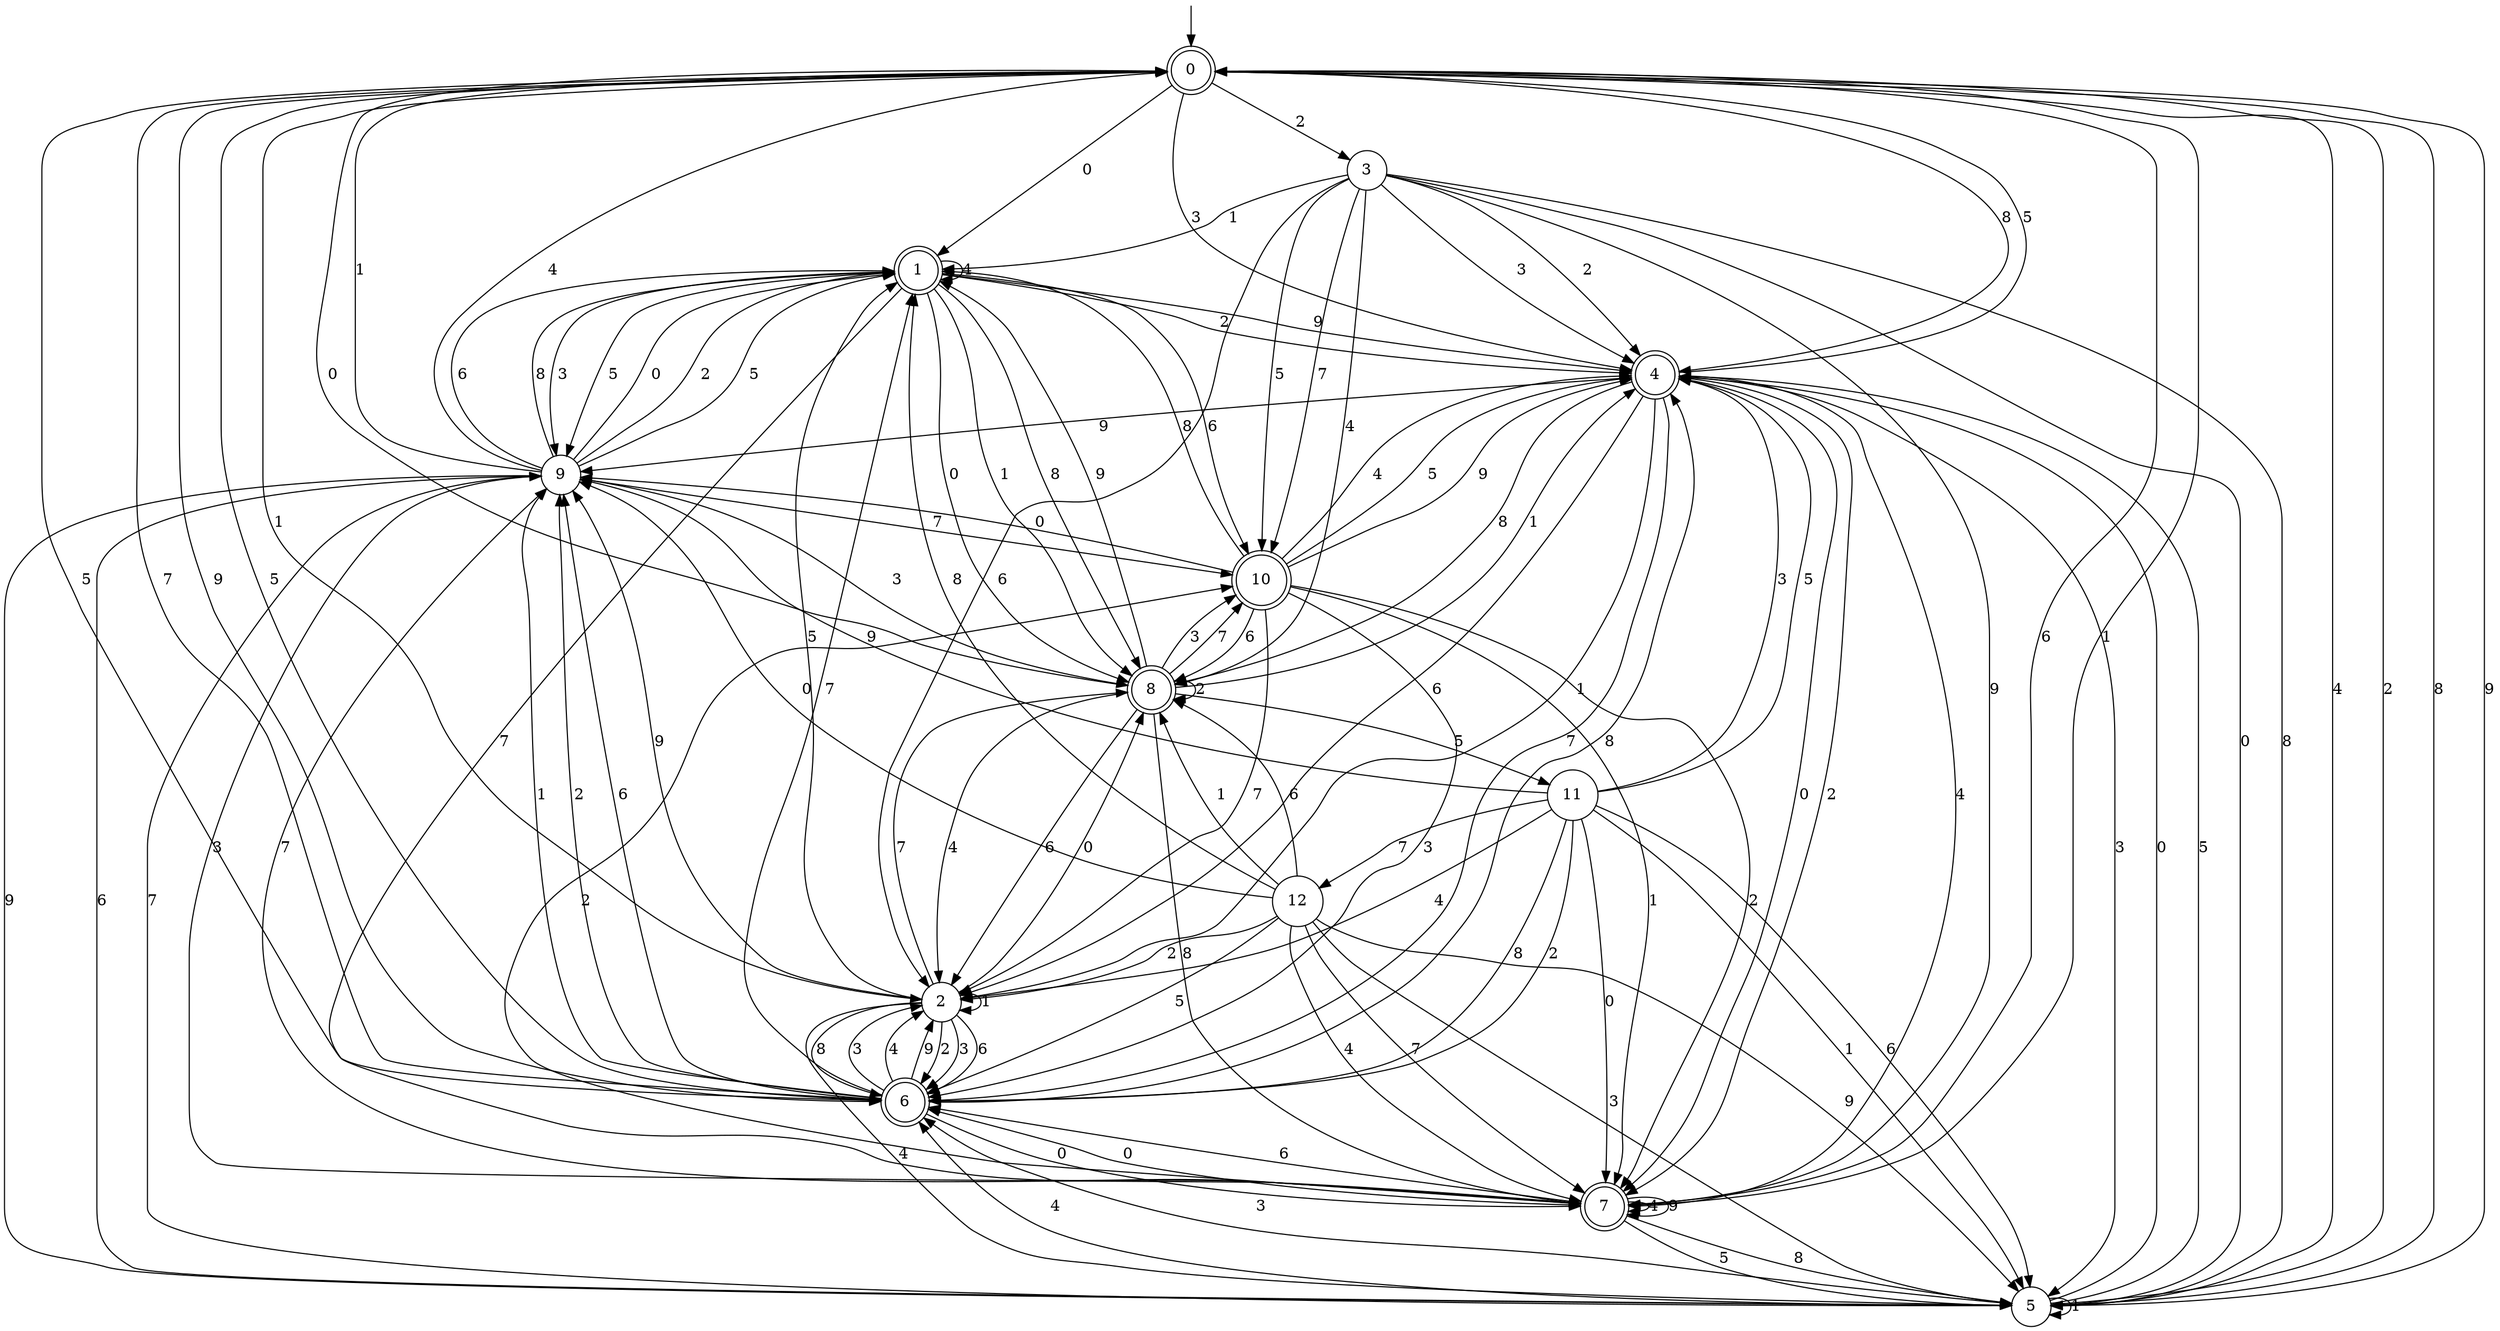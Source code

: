 digraph g {

	s0 [shape="doublecircle" label="0"];
	s1 [shape="doublecircle" label="1"];
	s2 [shape="circle" label="2"];
	s3 [shape="circle" label="3"];
	s4 [shape="doublecircle" label="4"];
	s5 [shape="circle" label="5"];
	s6 [shape="doublecircle" label="6"];
	s7 [shape="doublecircle" label="7"];
	s8 [shape="doublecircle" label="8"];
	s9 [shape="circle" label="9"];
	s10 [shape="doublecircle" label="10"];
	s11 [shape="circle" label="11"];
	s12 [shape="circle" label="12"];
	s0 -> s1 [label="0"];
	s0 -> s2 [label="1"];
	s0 -> s3 [label="2"];
	s0 -> s4 [label="3"];
	s0 -> s5 [label="4"];
	s0 -> s6 [label="5"];
	s0 -> s7 [label="6"];
	s0 -> s6 [label="7"];
	s0 -> s4 [label="8"];
	s0 -> s6 [label="9"];
	s1 -> s8 [label="0"];
	s1 -> s8 [label="1"];
	s1 -> s4 [label="2"];
	s1 -> s9 [label="3"];
	s1 -> s1 [label="4"];
	s1 -> s9 [label="5"];
	s1 -> s10 [label="6"];
	s1 -> s7 [label="7"];
	s1 -> s8 [label="8"];
	s1 -> s4 [label="9"];
	s2 -> s8 [label="0"];
	s2 -> s2 [label="1"];
	s2 -> s6 [label="2"];
	s2 -> s6 [label="3"];
	s2 -> s5 [label="4"];
	s2 -> s1 [label="5"];
	s2 -> s6 [label="6"];
	s2 -> s8 [label="7"];
	s2 -> s6 [label="8"];
	s2 -> s9 [label="9"];
	s3 -> s5 [label="0"];
	s3 -> s1 [label="1"];
	s3 -> s4 [label="2"];
	s3 -> s4 [label="3"];
	s3 -> s8 [label="4"];
	s3 -> s10 [label="5"];
	s3 -> s2 [label="6"];
	s3 -> s10 [label="7"];
	s3 -> s5 [label="8"];
	s3 -> s7 [label="9"];
	s4 -> s7 [label="0"];
	s4 -> s2 [label="1"];
	s4 -> s7 [label="2"];
	s4 -> s5 [label="3"];
	s4 -> s7 [label="4"];
	s4 -> s0 [label="5"];
	s4 -> s2 [label="6"];
	s4 -> s6 [label="7"];
	s4 -> s8 [label="8"];
	s4 -> s9 [label="9"];
	s5 -> s4 [label="0"];
	s5 -> s5 [label="1"];
	s5 -> s0 [label="2"];
	s5 -> s6 [label="3"];
	s5 -> s6 [label="4"];
	s5 -> s4 [label="5"];
	s5 -> s9 [label="6"];
	s5 -> s9 [label="7"];
	s5 -> s0 [label="8"];
	s5 -> s0 [label="9"];
	s6 -> s7 [label="0"];
	s6 -> s9 [label="1"];
	s6 -> s9 [label="2"];
	s6 -> s2 [label="3"];
	s6 -> s2 [label="4"];
	s6 -> s0 [label="5"];
	s6 -> s9 [label="6"];
	s6 -> s1 [label="7"];
	s6 -> s4 [label="8"];
	s6 -> s2 [label="9"];
	s7 -> s6 [label="0"];
	s7 -> s0 [label="1"];
	s7 -> s10 [label="2"];
	s7 -> s9 [label="3"];
	s7 -> s7 [label="4"];
	s7 -> s5 [label="5"];
	s7 -> s6 [label="6"];
	s7 -> s9 [label="7"];
	s7 -> s5 [label="8"];
	s7 -> s7 [label="9"];
	s8 -> s0 [label="0"];
	s8 -> s4 [label="1"];
	s8 -> s8 [label="2"];
	s8 -> s10 [label="3"];
	s8 -> s2 [label="4"];
	s8 -> s11 [label="5"];
	s8 -> s2 [label="6"];
	s8 -> s10 [label="7"];
	s8 -> s7 [label="8"];
	s8 -> s1 [label="9"];
	s9 -> s1 [label="0"];
	s9 -> s0 [label="1"];
	s9 -> s1 [label="2"];
	s9 -> s8 [label="3"];
	s9 -> s0 [label="4"];
	s9 -> s1 [label="5"];
	s9 -> s1 [label="6"];
	s9 -> s10 [label="7"];
	s9 -> s1 [label="8"];
	s9 -> s5 [label="9"];
	s10 -> s9 [label="0"];
	s10 -> s7 [label="1"];
	s10 -> s7 [label="2"];
	s10 -> s6 [label="3"];
	s10 -> s4 [label="4"];
	s10 -> s4 [label="5"];
	s10 -> s8 [label="6"];
	s10 -> s2 [label="7"];
	s10 -> s1 [label="8"];
	s10 -> s4 [label="9"];
	s11 -> s7 [label="0"];
	s11 -> s5 [label="1"];
	s11 -> s6 [label="2"];
	s11 -> s4 [label="3"];
	s11 -> s2 [label="4"];
	s11 -> s4 [label="5"];
	s11 -> s5 [label="6"];
	s11 -> s12 [label="7"];
	s11 -> s6 [label="8"];
	s11 -> s9 [label="9"];
	s12 -> s9 [label="0"];
	s12 -> s8 [label="1"];
	s12 -> s2 [label="2"];
	s12 -> s5 [label="3"];
	s12 -> s7 [label="4"];
	s12 -> s6 [label="5"];
	s12 -> s8 [label="6"];
	s12 -> s7 [label="7"];
	s12 -> s1 [label="8"];
	s12 -> s5 [label="9"];

__start0 [label="" shape="none" width="0" height="0"];
__start0 -> s0;

}
